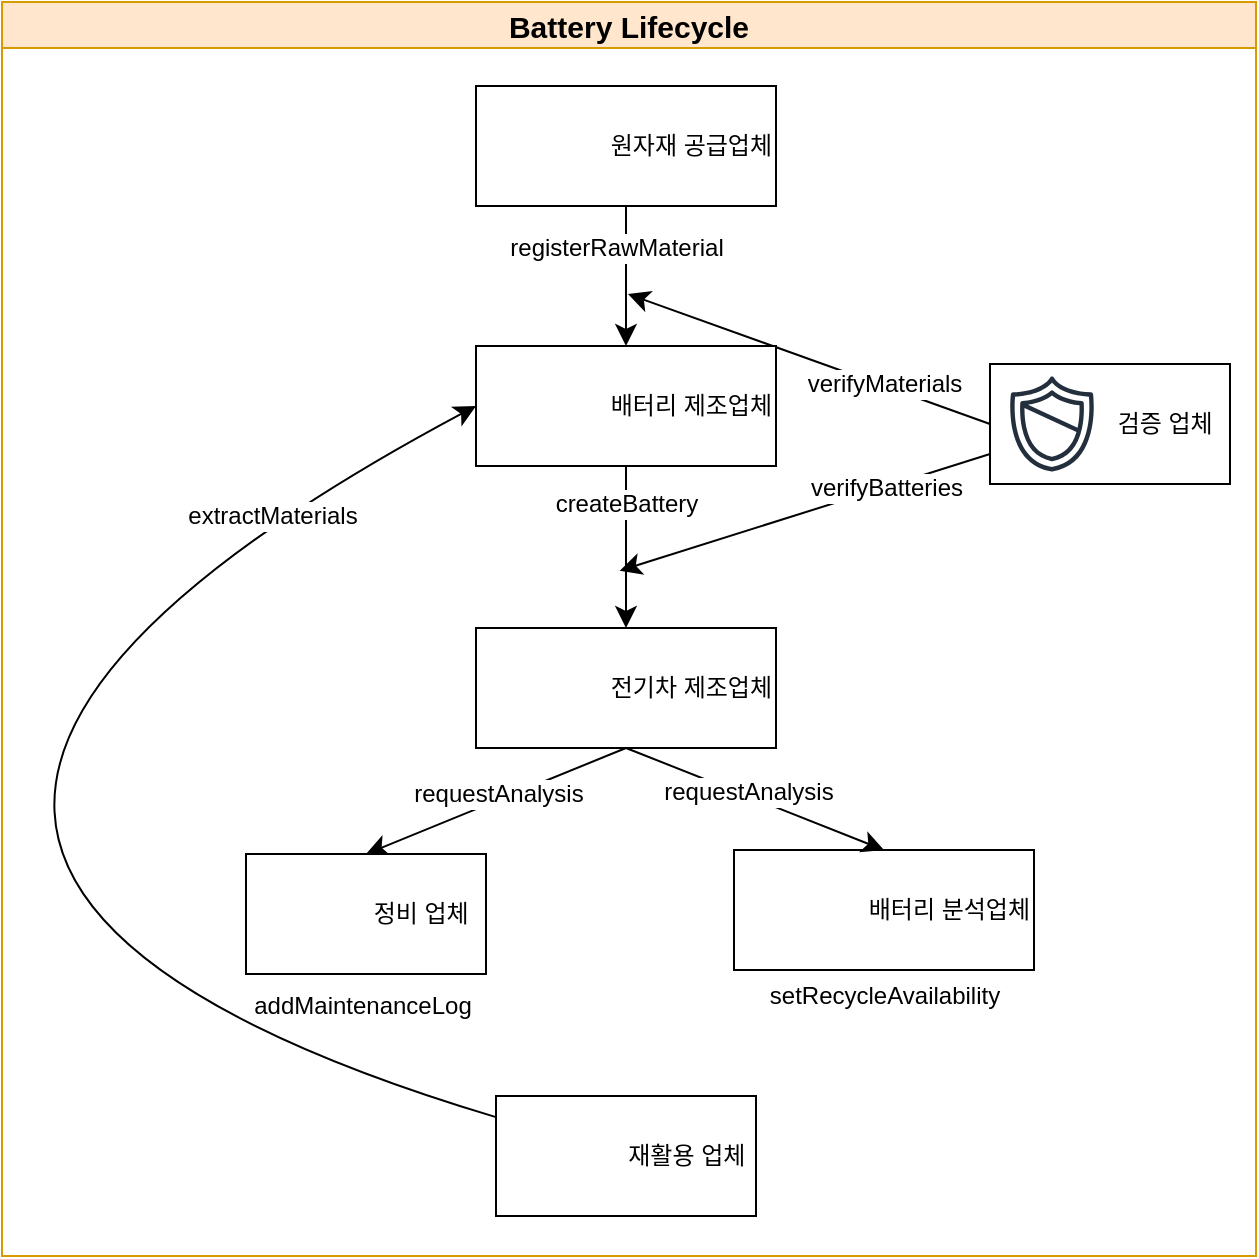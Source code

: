 <mxfile version="24.7.7">
  <diagram name="페이지-1" id="_aSgN8ptDvo-KN75viGg">
    <mxGraphModel dx="1050" dy="1468" grid="0" gridSize="10" guides="1" tooltips="1" connect="1" arrows="1" fold="1" page="0" pageScale="1" pageWidth="827" pageHeight="1169" math="0" shadow="0">
      <root>
        <mxCell id="0" />
        <mxCell id="1" parent="0" />
        <mxCell id="p_-nyIwOdOY0o2xYQ9De-18" style="edgeStyle=none;curved=1;rounded=0;orthogonalLoop=1;jettySize=auto;html=1;entryX=0.5;entryY=0;entryDx=0;entryDy=0;fontSize=12;startSize=8;endSize=8;" edge="1" parent="1" source="p_-nyIwOdOY0o2xYQ9De-4" target="p_-nyIwOdOY0o2xYQ9De-6">
          <mxGeometry relative="1" as="geometry" />
        </mxCell>
        <mxCell id="p_-nyIwOdOY0o2xYQ9De-19" value="registerRawMaterial" style="edgeLabel;html=1;align=center;verticalAlign=middle;resizable=0;points=[];fontSize=12;" vertex="1" connectable="0" parent="p_-nyIwOdOY0o2xYQ9De-18">
          <mxGeometry x="-0.246" y="1" relative="1" as="geometry">
            <mxPoint x="-6" y="-6" as="offset" />
          </mxGeometry>
        </mxCell>
        <mxCell id="p_-nyIwOdOY0o2xYQ9De-4" value="원자재 공급업체" style="rounded=0;whiteSpace=wrap;html=1;align=right;" vertex="1" parent="1">
          <mxGeometry x="259" y="-393" width="150" height="60" as="geometry" />
        </mxCell>
        <mxCell id="p_-nyIwOdOY0o2xYQ9De-37" style="edgeStyle=none;curved=1;rounded=0;orthogonalLoop=1;jettySize=auto;html=1;exitX=0;exitY=0.5;exitDx=0;exitDy=0;fontSize=12;startSize=8;endSize=8;" edge="1" parent="1" source="p_-nyIwOdOY0o2xYQ9De-5">
          <mxGeometry relative="1" as="geometry">
            <mxPoint x="335" y="-289" as="targetPoint" />
          </mxGeometry>
        </mxCell>
        <mxCell id="p_-nyIwOdOY0o2xYQ9De-38" value="verifyMaterials" style="edgeLabel;html=1;align=center;verticalAlign=middle;resizable=0;points=[];fontSize=12;" vertex="1" connectable="0" parent="p_-nyIwOdOY0o2xYQ9De-37">
          <mxGeometry x="0.142" y="-1" relative="1" as="geometry">
            <mxPoint x="50" y="18" as="offset" />
          </mxGeometry>
        </mxCell>
        <mxCell id="p_-nyIwOdOY0o2xYQ9De-40" style="edgeStyle=none;curved=1;rounded=0;orthogonalLoop=1;jettySize=auto;html=1;exitX=0;exitY=0.75;exitDx=0;exitDy=0;fontSize=12;startSize=8;endSize=8;" edge="1" parent="1" source="p_-nyIwOdOY0o2xYQ9De-5">
          <mxGeometry relative="1" as="geometry">
            <mxPoint x="330.8" y="-150.6" as="targetPoint" />
          </mxGeometry>
        </mxCell>
        <mxCell id="p_-nyIwOdOY0o2xYQ9De-41" value="verifyBatteries" style="edgeLabel;html=1;align=center;verticalAlign=middle;resizable=0;points=[];fontSize=12;" vertex="1" connectable="0" parent="p_-nyIwOdOY0o2xYQ9De-40">
          <mxGeometry x="-0.088" y="-3" relative="1" as="geometry">
            <mxPoint x="33" y="-7" as="offset" />
          </mxGeometry>
        </mxCell>
        <mxCell id="p_-nyIwOdOY0o2xYQ9De-5" value="&amp;nbsp;검증 업체&amp;nbsp;&amp;nbsp;" style="rounded=0;whiteSpace=wrap;html=1;align=right;" vertex="1" parent="1">
          <mxGeometry x="516" y="-254" width="120" height="60" as="geometry" />
        </mxCell>
        <mxCell id="p_-nyIwOdOY0o2xYQ9De-21" style="edgeStyle=none;curved=1;rounded=0;orthogonalLoop=1;jettySize=auto;html=1;exitX=0.5;exitY=1;exitDx=0;exitDy=0;entryX=0.5;entryY=0;entryDx=0;entryDy=0;fontSize=12;startSize=8;endSize=8;" edge="1" parent="1" source="p_-nyIwOdOY0o2xYQ9De-6" target="p_-nyIwOdOY0o2xYQ9De-7">
          <mxGeometry relative="1" as="geometry" />
        </mxCell>
        <mxCell id="p_-nyIwOdOY0o2xYQ9De-22" value="createBattery" style="edgeLabel;html=1;align=center;verticalAlign=middle;resizable=0;points=[];fontSize=12;" vertex="1" connectable="0" parent="p_-nyIwOdOY0o2xYQ9De-21">
          <mxGeometry x="-0.277" relative="1" as="geometry">
            <mxPoint y="-11" as="offset" />
          </mxGeometry>
        </mxCell>
        <mxCell id="p_-nyIwOdOY0o2xYQ9De-6" value="배터리 제조업체" style="rounded=0;whiteSpace=wrap;html=1;align=right;" vertex="1" parent="1">
          <mxGeometry x="259" y="-263" width="150" height="60" as="geometry" />
        </mxCell>
        <mxCell id="p_-nyIwOdOY0o2xYQ9De-23" style="edgeStyle=none;curved=1;rounded=0;orthogonalLoop=1;jettySize=auto;html=1;exitX=0.5;exitY=1;exitDx=0;exitDy=0;entryX=0.5;entryY=0;entryDx=0;entryDy=0;fontSize=12;startSize=8;endSize=8;" edge="1" parent="1" source="p_-nyIwOdOY0o2xYQ9De-7" target="p_-nyIwOdOY0o2xYQ9De-8">
          <mxGeometry relative="1" as="geometry" />
        </mxCell>
        <mxCell id="p_-nyIwOdOY0o2xYQ9De-25" value="requestAnalysis" style="edgeLabel;html=1;align=center;verticalAlign=middle;resizable=0;points=[];fontSize=12;" vertex="1" connectable="0" parent="p_-nyIwOdOY0o2xYQ9De-23">
          <mxGeometry x="-0.025" y="-3" relative="1" as="geometry">
            <mxPoint as="offset" />
          </mxGeometry>
        </mxCell>
        <mxCell id="p_-nyIwOdOY0o2xYQ9De-7" value="전기차 제조업체" style="rounded=0;whiteSpace=wrap;html=1;align=right;" vertex="1" parent="1">
          <mxGeometry x="259" y="-122" width="150" height="60" as="geometry" />
        </mxCell>
        <mxCell id="p_-nyIwOdOY0o2xYQ9De-8" value="정비 업체&amp;nbsp;&amp;nbsp;" style="rounded=0;whiteSpace=wrap;html=1;align=right;" vertex="1" parent="1">
          <mxGeometry x="144" y="-9" width="120" height="60" as="geometry" />
        </mxCell>
        <mxCell id="p_-nyIwOdOY0o2xYQ9De-9" value="배터리 분석업체" style="rounded=0;whiteSpace=wrap;html=1;align=right;" vertex="1" parent="1">
          <mxGeometry x="388" y="-11" width="150" height="60" as="geometry" />
        </mxCell>
        <mxCell id="p_-nyIwOdOY0o2xYQ9De-35" style="edgeStyle=none;curved=1;rounded=0;orthogonalLoop=1;jettySize=auto;html=1;entryX=0;entryY=0.5;entryDx=0;entryDy=0;fontSize=12;startSize=8;endSize=8;" edge="1" parent="1" source="p_-nyIwOdOY0o2xYQ9De-10" target="p_-nyIwOdOY0o2xYQ9De-6">
          <mxGeometry relative="1" as="geometry">
            <Array as="points">
              <mxPoint x="-164" y="-7" />
            </Array>
          </mxGeometry>
        </mxCell>
        <mxCell id="p_-nyIwOdOY0o2xYQ9De-36" value="extractMaterials" style="edgeLabel;html=1;align=center;verticalAlign=middle;resizable=0;points=[];fontSize=12;" vertex="1" connectable="0" parent="p_-nyIwOdOY0o2xYQ9De-35">
          <mxGeometry x="0.607" y="-16" relative="1" as="geometry">
            <mxPoint x="52" y="-46" as="offset" />
          </mxGeometry>
        </mxCell>
        <mxCell id="p_-nyIwOdOY0o2xYQ9De-10" value="재활용 업체&amp;nbsp;" style="rounded=0;whiteSpace=wrap;html=1;align=right;" vertex="1" parent="1">
          <mxGeometry x="269" y="112" width="130" height="60" as="geometry" />
        </mxCell>
        <mxCell id="p_-nyIwOdOY0o2xYQ9De-11" value="" style="shape=image;html=1;verticalAlign=top;verticalLabelPosition=bottom;labelBackgroundColor=#ffffff;imageAspect=0;aspect=fixed;image=https://cdn3.iconfinder.com/data/icons/energy-and-power-glyph-24-px/24/Factory_industry_mill_power_plant_production_unit-128.png" vertex="1" parent="1">
          <mxGeometry x="266" y="-387.5" width="50" height="50" as="geometry" />
        </mxCell>
        <mxCell id="p_-nyIwOdOY0o2xYQ9De-12" value="" style="sketch=0;outlineConnect=0;fontColor=#232F3E;gradientColor=none;fillColor=#232F3D;strokeColor=none;dashed=0;verticalLabelPosition=bottom;verticalAlign=top;align=center;html=1;fontSize=12;fontStyle=0;aspect=fixed;pointerEvents=1;shape=mxgraph.aws4.shield2;" vertex="1" parent="1">
          <mxGeometry x="522" y="-249" width="50" height="50" as="geometry" />
        </mxCell>
        <mxCell id="p_-nyIwOdOY0o2xYQ9De-13" value="" style="shape=image;html=1;verticalAlign=top;verticalLabelPosition=bottom;labelBackgroundColor=#ffffff;imageAspect=0;aspect=fixed;image=https://cdn3.iconfinder.com/data/icons/essential-pack/32/26-Battery_status-128.png" vertex="1" parent="1">
          <mxGeometry x="265" y="-258" width="50" height="50" as="geometry" />
        </mxCell>
        <mxCell id="p_-nyIwOdOY0o2xYQ9De-14" value="" style="shape=image;html=1;verticalAlign=top;verticalLabelPosition=bottom;labelBackgroundColor=#ffffff;imageAspect=0;aspect=fixed;image=https://cdn1.iconfinder.com/data/icons/science-technology-outline-24-px/24/electric_car_eco_car_electric_automobile_electric_powered_car_electric_vehicle-128.png" vertex="1" parent="1">
          <mxGeometry x="265" y="-117" width="50" height="50" as="geometry" />
        </mxCell>
        <mxCell id="p_-nyIwOdOY0o2xYQ9De-15" value="" style="shape=image;html=1;verticalAlign=top;verticalLabelPosition=bottom;labelBackgroundColor=#ffffff;imageAspect=0;aspect=fixed;image=https://cdn1.iconfinder.com/data/icons/ios-11-glyphs/30/maintenance-128.png" vertex="1" parent="1">
          <mxGeometry x="151" y="-1" width="50" height="50" as="geometry" />
        </mxCell>
        <mxCell id="p_-nyIwOdOY0o2xYQ9De-16" value="" style="shape=image;html=1;verticalAlign=top;verticalLabelPosition=bottom;labelBackgroundColor=#ffffff;imageAspect=0;aspect=fixed;image=https://cdn3.iconfinder.com/data/icons/geosm-e-commerce/48/logs-2-128.png" vertex="1" parent="1">
          <mxGeometry x="389" y="-11" width="60" height="60" as="geometry" />
        </mxCell>
        <mxCell id="p_-nyIwOdOY0o2xYQ9De-17" value="" style="shape=image;html=1;verticalAlign=top;verticalLabelPosition=bottom;labelBackgroundColor=#ffffff;imageAspect=0;aspect=fixed;image=https://cdn0.iconfinder.com/data/icons/phosphor-duotone-vol-3/256/recycle-duotone-128.png" vertex="1" parent="1">
          <mxGeometry x="275" y="117" width="50" height="50" as="geometry" />
        </mxCell>
        <mxCell id="p_-nyIwOdOY0o2xYQ9De-24" style="edgeStyle=none;curved=1;rounded=0;orthogonalLoop=1;jettySize=auto;html=1;exitX=0.5;exitY=1;exitDx=0;exitDy=0;fontSize=12;startSize=8;endSize=8;entryX=0.5;entryY=0;entryDx=0;entryDy=0;" edge="1" parent="1" source="p_-nyIwOdOY0o2xYQ9De-7" target="p_-nyIwOdOY0o2xYQ9De-9">
          <mxGeometry relative="1" as="geometry">
            <mxPoint x="468" y="-16" as="targetPoint" />
          </mxGeometry>
        </mxCell>
        <mxCell id="p_-nyIwOdOY0o2xYQ9De-26" value="requestAnalysis" style="edgeLabel;html=1;align=center;verticalAlign=middle;resizable=0;points=[];fontSize=12;" vertex="1" connectable="0" parent="p_-nyIwOdOY0o2xYQ9De-24">
          <mxGeometry x="-0.072" y="2" relative="1" as="geometry">
            <mxPoint as="offset" />
          </mxGeometry>
        </mxCell>
        <mxCell id="p_-nyIwOdOY0o2xYQ9De-27" value="&lt;font style=&quot;font-size: 12px;&quot;&gt;addMaintenanceLog&lt;/font&gt;" style="text;html=1;align=center;verticalAlign=middle;resizable=0;points=[];autosize=1;strokeColor=none;fillColor=none;fontSize=16;" vertex="1" parent="1">
          <mxGeometry x="138" y="49" width="127" height="31" as="geometry" />
        </mxCell>
        <mxCell id="p_-nyIwOdOY0o2xYQ9De-28" value="&lt;font style=&quot;font-size: 12px;&quot;&gt;setRecycleAvailability&lt;/font&gt;" style="text;html=1;align=center;verticalAlign=middle;resizable=0;points=[];autosize=1;strokeColor=none;fillColor=none;fontSize=16;" vertex="1" parent="1">
          <mxGeometry x="396.5" y="44" width="133" height="31" as="geometry" />
        </mxCell>
        <mxCell id="p_-nyIwOdOY0o2xYQ9De-45" value="&lt;font style=&quot;font-size: 15px;&quot;&gt;Battery Lifecycle&lt;/font&gt;" style="swimlane;whiteSpace=wrap;html=1;strokeColor=#d79b00;fillColor=#ffe6cc;" vertex="1" parent="1">
          <mxGeometry x="22" y="-435" width="627" height="627" as="geometry" />
        </mxCell>
      </root>
    </mxGraphModel>
  </diagram>
</mxfile>
